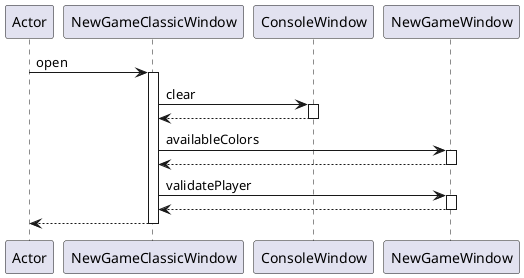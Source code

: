 @startuml
participant Actor
Actor -> NewGameClassicWindow : open
activate NewGameClassicWindow
NewGameClassicWindow -> ConsoleWindow : clear
activate ConsoleWindow
ConsoleWindow --> NewGameClassicWindow
deactivate ConsoleWindow
NewGameClassicWindow -> NewGameWindow : availableColors
activate NewGameWindow
NewGameWindow --> NewGameClassicWindow
deactivate NewGameWindow
NewGameClassicWindow -> NewGameWindow : validatePlayer
activate NewGameWindow
NewGameWindow --> NewGameClassicWindow
deactivate NewGameWindow
return
@enduml
